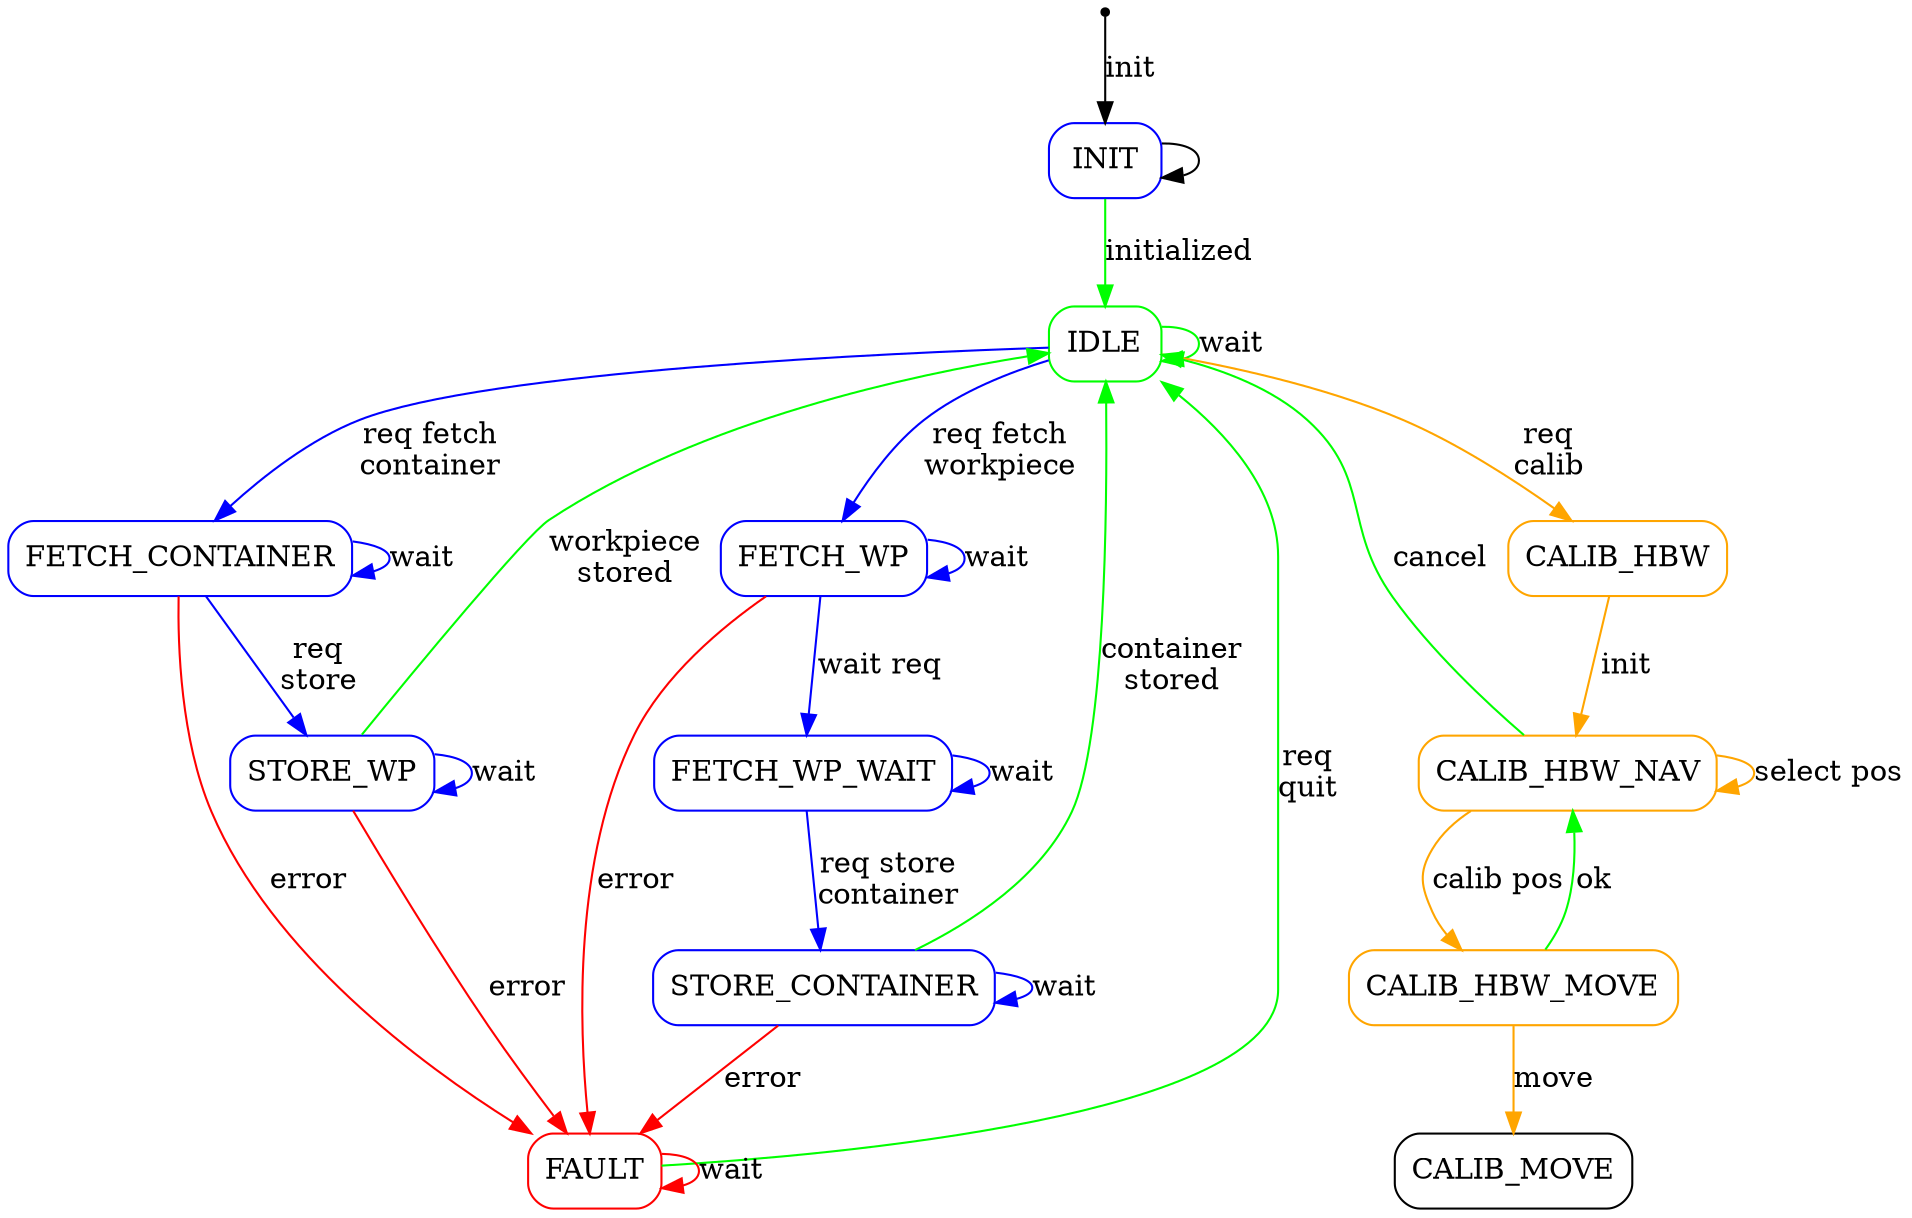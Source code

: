 digraph "generated by DocFsm" {
	node [shape = Mrecord];
	IDLE_0 [color = green, label = "IDLE"];
	FAULT_0 [color = red, label = "FAULT"];
	INIT_0 [color = blue, label = "INIT"];
	FETCH_CONTAINER_0 [color = blue, label = "FETCH_CONTAINER"];
	FETCH_WP_0 [color = blue, label = "FETCH_WP"];
	CALIB_HBW_0 [color = orange, label = "CALIB_HBW"];
	STORE_WP_0 [color = blue, label = "STORE_WP"];
	FETCH_WP_WAIT_0 [color = blue, label = "FETCH_WP_WAIT"];
	STORE_CONTAINER_0 [color = blue, label = "STORE_CONTAINER"];
	CALIB_HBW_NAV_0 [color = orange, label = "CALIB_HBW_NAV"];
	CALIB_HBW_MOVE_0 [color = orange, label = "CALIB_HBW_MOVE"];
	CALIB_MOVE_0 [label = "CALIB_MOVE"];
	entry0_0 [shape = point, label = "entry0"];
	IDLE_0 -> FETCH_CONTAINER_0 [color = blue, label = "req fetch\ncontainer"];
	IDLE_0 -> FETCH_WP_0 [color = blue, label = "req fetch\nworkpiece"];
	IDLE_0 -> CALIB_HBW_0 [color = orange, label = "req\ncalib"];
	IDLE_0 -> IDLE_0 [color = green, label = "wait"];
	FAULT_0 -> IDLE_0 [color = green, label = "req\nquit"];
	FAULT_0 -> FAULT_0 [color = red, label = "wait"];
	INIT_0 -> INIT_0;
	INIT_0 -> IDLE_0 [color = green, label = "initialized"];
	FETCH_CONTAINER_0 -> STORE_WP_0 [color = blue, label = "req\nstore"];
	FETCH_CONTAINER_0 -> FAULT_0 [color = red, label = "error"];
	FETCH_CONTAINER_0 -> FETCH_CONTAINER_0 [color = blue, label = "wait"];
	FETCH_WP_0 -> FETCH_WP_WAIT_0 [color = blue, label = "wait req"];
	FETCH_WP_0 -> FAULT_0 [color = red, label = "error"];
	FETCH_WP_0 -> FETCH_WP_0 [color = blue, label = "wait"];
	CALIB_HBW_0 -> CALIB_HBW_NAV_0 [color = orange, label = "init"];
	STORE_WP_0 -> IDLE_0 [color = green, label = "workpiece\nstored"];
	STORE_WP_0 -> FAULT_0 [color = red, label = "error"];
	STORE_WP_0 -> STORE_WP_0 [color = blue, label = "wait"];
	FETCH_WP_WAIT_0 -> STORE_CONTAINER_0 [color = blue, label = "req store\ncontainer"];
	FETCH_WP_WAIT_0 -> FETCH_WP_WAIT_0 [color = blue, label = "wait"];
	STORE_CONTAINER_0 -> IDLE_0 [color = green, label = "container\nstored"];
	STORE_CONTAINER_0 -> FAULT_0 [color = red, label = "error"];
	STORE_CONTAINER_0 -> STORE_CONTAINER_0 [color = blue, label = "wait"];
	CALIB_HBW_NAV_0 -> IDLE_0 [color = green, label = "cancel"];
	CALIB_HBW_NAV_0 -> CALIB_HBW_MOVE_0 [color = orange, label = "calib pos"];
	CALIB_HBW_NAV_0 -> CALIB_HBW_NAV_0 [color = orange, label = "select pos"];
	CALIB_HBW_MOVE_0 -> CALIB_MOVE_0 [color = orange, label = "move"];
	CALIB_HBW_MOVE_0 -> CALIB_HBW_NAV_0 [color = green, label = "ok"];
	entry0_0 -> INIT_0 [color = black, label = "init"];
}
